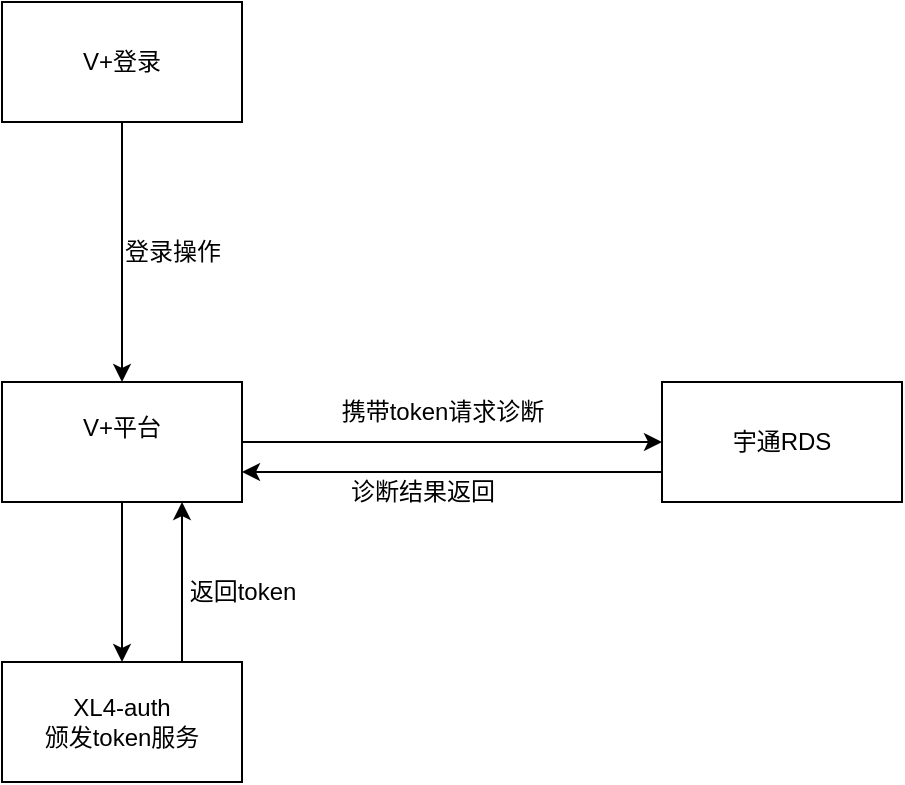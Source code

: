 <mxfile version="25.0.3">
  <diagram name="第 1 页" id="rsfDJgXVIqg4p7-RKvN4">
    <mxGraphModel dx="1434" dy="738" grid="1" gridSize="10" guides="1" tooltips="1" connect="1" arrows="1" fold="1" page="1" pageScale="1" pageWidth="827" pageHeight="1169" math="0" shadow="0">
      <root>
        <mxCell id="0" />
        <mxCell id="1" parent="0" />
        <mxCell id="klOAZjHMZkZIQlNlTgbh-14" value="" style="edgeStyle=orthogonalEdgeStyle;rounded=0;orthogonalLoop=1;jettySize=auto;html=1;" edge="1" parent="1" source="klOAZjHMZkZIQlNlTgbh-1" target="klOAZjHMZkZIQlNlTgbh-13">
          <mxGeometry relative="1" as="geometry" />
        </mxCell>
        <mxCell id="klOAZjHMZkZIQlNlTgbh-16" value="" style="edgeStyle=orthogonalEdgeStyle;rounded=0;orthogonalLoop=1;jettySize=auto;html=1;" edge="1" parent="1" source="klOAZjHMZkZIQlNlTgbh-1" target="klOAZjHMZkZIQlNlTgbh-15">
          <mxGeometry relative="1" as="geometry" />
        </mxCell>
        <mxCell id="klOAZjHMZkZIQlNlTgbh-1" value="V+平台&lt;br&gt;&lt;div&gt;&lt;br&gt;&lt;/div&gt;" style="rounded=0;whiteSpace=wrap;html=1;" vertex="1" parent="1">
          <mxGeometry x="300" y="220" width="120" height="60" as="geometry" />
        </mxCell>
        <mxCell id="klOAZjHMZkZIQlNlTgbh-7" value="" style="edgeStyle=orthogonalEdgeStyle;rounded=0;orthogonalLoop=1;jettySize=auto;html=1;" edge="1" parent="1" source="klOAZjHMZkZIQlNlTgbh-6" target="klOAZjHMZkZIQlNlTgbh-1">
          <mxGeometry relative="1" as="geometry" />
        </mxCell>
        <mxCell id="klOAZjHMZkZIQlNlTgbh-6" value="V+登录" style="rounded=0;whiteSpace=wrap;html=1;" vertex="1" parent="1">
          <mxGeometry x="300" y="30" width="120" height="60" as="geometry" />
        </mxCell>
        <mxCell id="klOAZjHMZkZIQlNlTgbh-12" value="登录操作" style="text;html=1;align=center;verticalAlign=middle;resizable=0;points=[];autosize=1;strokeColor=none;fillColor=none;" vertex="1" parent="1">
          <mxGeometry x="350" y="140" width="70" height="30" as="geometry" />
        </mxCell>
        <mxCell id="klOAZjHMZkZIQlNlTgbh-20" style="edgeStyle=orthogonalEdgeStyle;rounded=0;orthogonalLoop=1;jettySize=auto;html=1;exitX=0.75;exitY=0;exitDx=0;exitDy=0;entryX=0.75;entryY=1;entryDx=0;entryDy=0;" edge="1" parent="1" source="klOAZjHMZkZIQlNlTgbh-13" target="klOAZjHMZkZIQlNlTgbh-1">
          <mxGeometry relative="1" as="geometry" />
        </mxCell>
        <mxCell id="klOAZjHMZkZIQlNlTgbh-13" value="&lt;div&gt;XL4-auth&lt;/div&gt;&lt;div&gt;颁发token服务&lt;/div&gt;" style="rounded=0;whiteSpace=wrap;html=1;" vertex="1" parent="1">
          <mxGeometry x="300" y="360" width="120" height="60" as="geometry" />
        </mxCell>
        <mxCell id="klOAZjHMZkZIQlNlTgbh-18" style="edgeStyle=orthogonalEdgeStyle;rounded=0;orthogonalLoop=1;jettySize=auto;html=1;exitX=0;exitY=0.75;exitDx=0;exitDy=0;entryX=1;entryY=0.75;entryDx=0;entryDy=0;" edge="1" parent="1" source="klOAZjHMZkZIQlNlTgbh-15" target="klOAZjHMZkZIQlNlTgbh-1">
          <mxGeometry relative="1" as="geometry" />
        </mxCell>
        <mxCell id="klOAZjHMZkZIQlNlTgbh-15" value="&lt;div&gt;宇通RDS&lt;/div&gt;" style="rounded=0;whiteSpace=wrap;html=1;" vertex="1" parent="1">
          <mxGeometry x="630" y="220" width="120" height="60" as="geometry" />
        </mxCell>
        <mxCell id="klOAZjHMZkZIQlNlTgbh-17" value="携带token请求诊断" style="text;html=1;align=center;verticalAlign=middle;resizable=0;points=[];autosize=1;strokeColor=none;fillColor=none;" vertex="1" parent="1">
          <mxGeometry x="460" y="220" width="120" height="30" as="geometry" />
        </mxCell>
        <mxCell id="klOAZjHMZkZIQlNlTgbh-19" value="诊断结果返回" style="text;html=1;align=center;verticalAlign=middle;resizable=0;points=[];autosize=1;strokeColor=none;fillColor=none;" vertex="1" parent="1">
          <mxGeometry x="460" y="260" width="100" height="30" as="geometry" />
        </mxCell>
        <mxCell id="klOAZjHMZkZIQlNlTgbh-21" value="返回token" style="text;html=1;align=center;verticalAlign=middle;resizable=0;points=[];autosize=1;strokeColor=none;fillColor=none;" vertex="1" parent="1">
          <mxGeometry x="380" y="310" width="80" height="30" as="geometry" />
        </mxCell>
      </root>
    </mxGraphModel>
  </diagram>
</mxfile>
